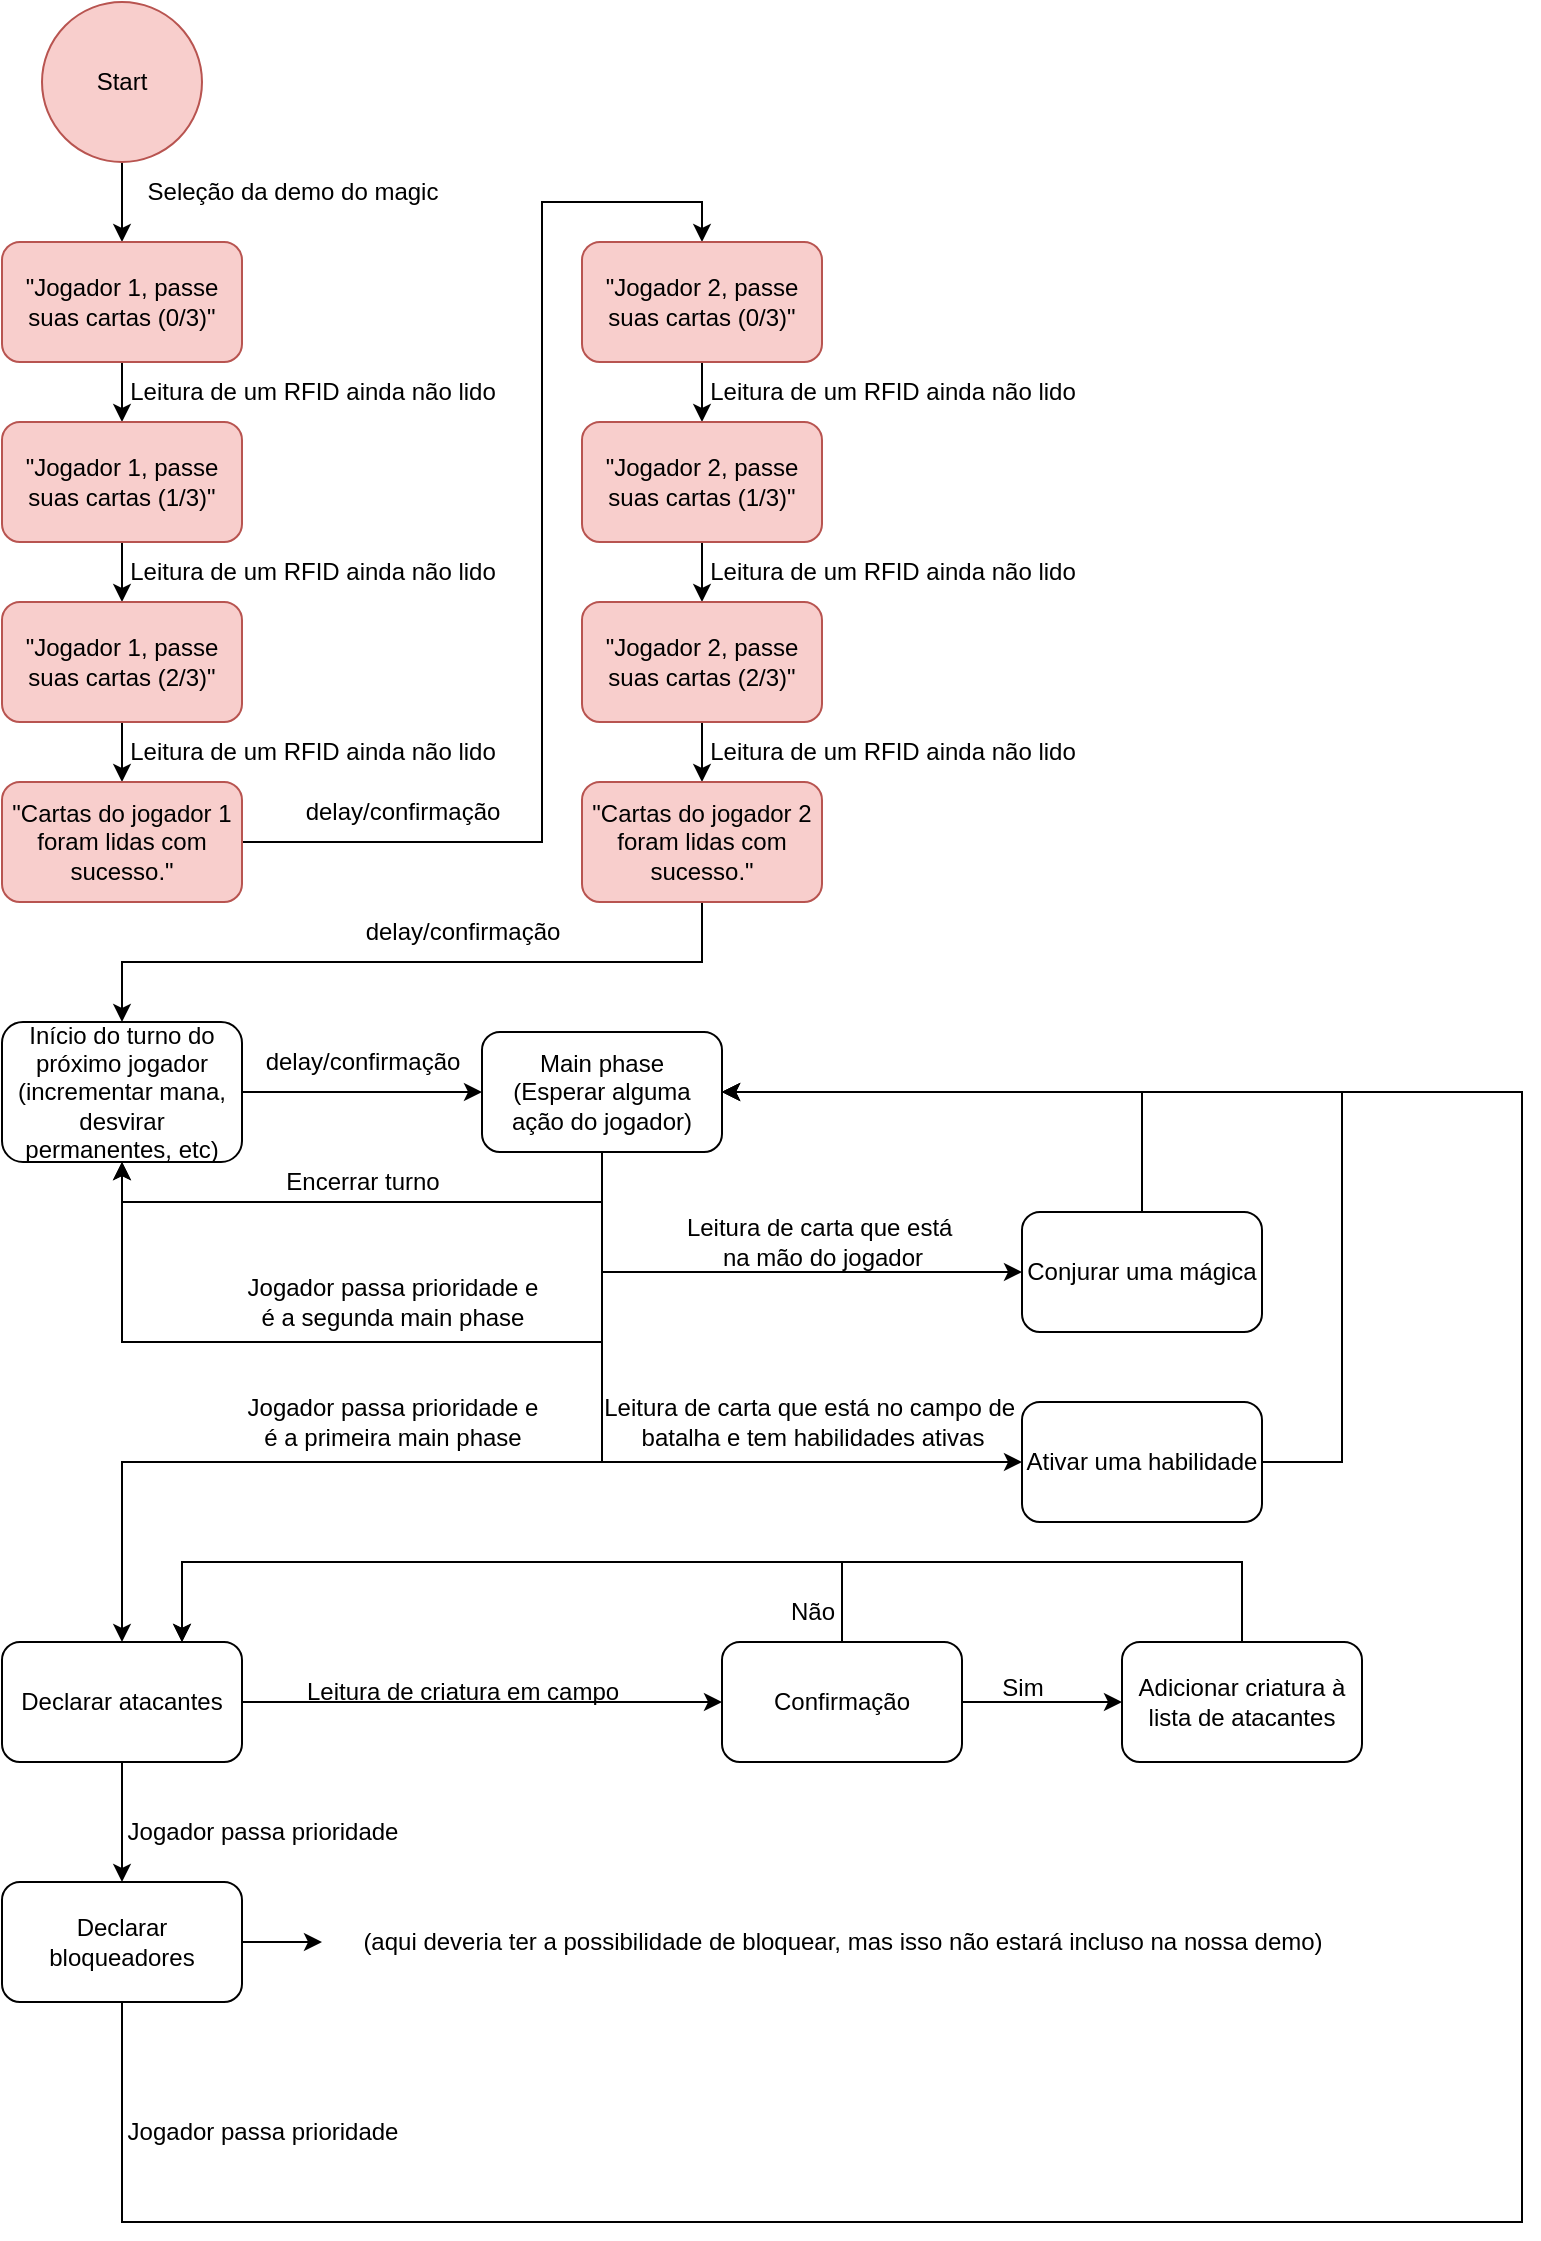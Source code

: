 <mxfile version="27.1.5">
  <diagram id="C5RBs43oDa-KdzZeNtuy" name="Page-1">
    <mxGraphModel dx="1426" dy="793" grid="1" gridSize="10" guides="1" tooltips="1" connect="1" arrows="1" fold="1" page="1" pageScale="1" pageWidth="827" pageHeight="1169" math="0" shadow="0">
      <root>
        <mxCell id="WIyWlLk6GJQsqaUBKTNV-0" />
        <mxCell id="WIyWlLk6GJQsqaUBKTNV-1" parent="WIyWlLk6GJQsqaUBKTNV-0" />
        <mxCell id="U-rhy0H6Ldnbkr2NM6ow-2" style="edgeStyle=orthogonalEdgeStyle;rounded=0;orthogonalLoop=1;jettySize=auto;html=1;entryX=0.5;entryY=0;entryDx=0;entryDy=0;" edge="1" parent="WIyWlLk6GJQsqaUBKTNV-1" source="U-rhy0H6Ldnbkr2NM6ow-0" target="U-rhy0H6Ldnbkr2NM6ow-1">
          <mxGeometry relative="1" as="geometry" />
        </mxCell>
        <mxCell id="U-rhy0H6Ldnbkr2NM6ow-0" value="Start" style="ellipse;whiteSpace=wrap;html=1;aspect=fixed;fillColor=#f8cecc;strokeColor=#b85450;" vertex="1" parent="WIyWlLk6GJQsqaUBKTNV-1">
          <mxGeometry x="70" y="30" width="80" height="80" as="geometry" />
        </mxCell>
        <mxCell id="U-rhy0H6Ldnbkr2NM6ow-7" style="edgeStyle=orthogonalEdgeStyle;rounded=0;orthogonalLoop=1;jettySize=auto;html=1;entryX=0.5;entryY=0;entryDx=0;entryDy=0;" edge="1" parent="WIyWlLk6GJQsqaUBKTNV-1" source="U-rhy0H6Ldnbkr2NM6ow-1" target="U-rhy0H6Ldnbkr2NM6ow-5">
          <mxGeometry relative="1" as="geometry" />
        </mxCell>
        <mxCell id="U-rhy0H6Ldnbkr2NM6ow-1" value="&quot;Jogador 1, passe suas cartas (0/3)&quot;" style="rounded=1;whiteSpace=wrap;html=1;fillColor=#f8cecc;strokeColor=#b85450;" vertex="1" parent="WIyWlLk6GJQsqaUBKTNV-1">
          <mxGeometry x="50" y="150" width="120" height="60" as="geometry" />
        </mxCell>
        <mxCell id="U-rhy0H6Ldnbkr2NM6ow-3" value="Seleção da demo do magic" style="text;html=1;align=center;verticalAlign=middle;resizable=0;points=[];autosize=1;strokeColor=none;fillColor=none;" vertex="1" parent="WIyWlLk6GJQsqaUBKTNV-1">
          <mxGeometry x="110" y="110" width="170" height="30" as="geometry" />
        </mxCell>
        <mxCell id="U-rhy0H6Ldnbkr2NM6ow-8" style="edgeStyle=orthogonalEdgeStyle;rounded=0;orthogonalLoop=1;jettySize=auto;html=1;entryX=0.5;entryY=0;entryDx=0;entryDy=0;" edge="1" parent="WIyWlLk6GJQsqaUBKTNV-1" source="U-rhy0H6Ldnbkr2NM6ow-5" target="U-rhy0H6Ldnbkr2NM6ow-6">
          <mxGeometry relative="1" as="geometry" />
        </mxCell>
        <mxCell id="U-rhy0H6Ldnbkr2NM6ow-5" value="&quot;Jogador 1, passe suas cartas (1/3)&quot;" style="rounded=1;whiteSpace=wrap;html=1;fillColor=#f8cecc;strokeColor=#b85450;" vertex="1" parent="WIyWlLk6GJQsqaUBKTNV-1">
          <mxGeometry x="50" y="240" width="120" height="60" as="geometry" />
        </mxCell>
        <mxCell id="U-rhy0H6Ldnbkr2NM6ow-13" style="edgeStyle=orthogonalEdgeStyle;rounded=0;orthogonalLoop=1;jettySize=auto;html=1;entryX=0.5;entryY=0;entryDx=0;entryDy=0;" edge="1" parent="WIyWlLk6GJQsqaUBKTNV-1" source="U-rhy0H6Ldnbkr2NM6ow-6" target="U-rhy0H6Ldnbkr2NM6ow-12">
          <mxGeometry relative="1" as="geometry" />
        </mxCell>
        <mxCell id="U-rhy0H6Ldnbkr2NM6ow-6" value="&quot;Jogador 1, passe suas cartas (2/3)&quot;" style="rounded=1;whiteSpace=wrap;html=1;fillColor=#f8cecc;strokeColor=#b85450;" vertex="1" parent="WIyWlLk6GJQsqaUBKTNV-1">
          <mxGeometry x="50" y="330" width="120" height="60" as="geometry" />
        </mxCell>
        <mxCell id="U-rhy0H6Ldnbkr2NM6ow-9" value="Leitura de um RFID ainda não lido" style="text;html=1;align=center;verticalAlign=middle;resizable=0;points=[];autosize=1;strokeColor=none;fillColor=none;" vertex="1" parent="WIyWlLk6GJQsqaUBKTNV-1">
          <mxGeometry x="100" y="210" width="210" height="30" as="geometry" />
        </mxCell>
        <mxCell id="U-rhy0H6Ldnbkr2NM6ow-11" value="Leitura de um RFID ainda não lido" style="text;html=1;align=center;verticalAlign=middle;resizable=0;points=[];autosize=1;strokeColor=none;fillColor=none;" vertex="1" parent="WIyWlLk6GJQsqaUBKTNV-1">
          <mxGeometry x="100" y="300" width="210" height="30" as="geometry" />
        </mxCell>
        <mxCell id="U-rhy0H6Ldnbkr2NM6ow-25" style="edgeStyle=orthogonalEdgeStyle;rounded=0;orthogonalLoop=1;jettySize=auto;html=1;entryX=0.5;entryY=0;entryDx=0;entryDy=0;" edge="1" parent="WIyWlLk6GJQsqaUBKTNV-1" source="U-rhy0H6Ldnbkr2NM6ow-12" target="U-rhy0H6Ldnbkr2NM6ow-16">
          <mxGeometry relative="1" as="geometry">
            <Array as="points">
              <mxPoint x="320" y="450" />
              <mxPoint x="320" y="130" />
              <mxPoint x="400" y="130" />
            </Array>
          </mxGeometry>
        </mxCell>
        <mxCell id="U-rhy0H6Ldnbkr2NM6ow-12" value="&quot;Cartas do jogador 1 foram lidas com sucesso.&quot;" style="rounded=1;whiteSpace=wrap;html=1;fillColor=#f8cecc;strokeColor=#b85450;" vertex="1" parent="WIyWlLk6GJQsqaUBKTNV-1">
          <mxGeometry x="50" y="420" width="120" height="60" as="geometry" />
        </mxCell>
        <mxCell id="U-rhy0H6Ldnbkr2NM6ow-14" value="Leitura de um RFID ainda não lido" style="text;html=1;align=center;verticalAlign=middle;resizable=0;points=[];autosize=1;strokeColor=none;fillColor=none;" vertex="1" parent="WIyWlLk6GJQsqaUBKTNV-1">
          <mxGeometry x="100" y="390" width="210" height="30" as="geometry" />
        </mxCell>
        <mxCell id="U-rhy0H6Ldnbkr2NM6ow-15" style="edgeStyle=orthogonalEdgeStyle;rounded=0;orthogonalLoop=1;jettySize=auto;html=1;entryX=0.5;entryY=0;entryDx=0;entryDy=0;" edge="1" parent="WIyWlLk6GJQsqaUBKTNV-1" source="U-rhy0H6Ldnbkr2NM6ow-16" target="U-rhy0H6Ldnbkr2NM6ow-18">
          <mxGeometry relative="1" as="geometry" />
        </mxCell>
        <mxCell id="U-rhy0H6Ldnbkr2NM6ow-16" value="&quot;Jogador 2, passe suas cartas (0/3)&quot;" style="rounded=1;whiteSpace=wrap;html=1;fillColor=#f8cecc;strokeColor=#b85450;" vertex="1" parent="WIyWlLk6GJQsqaUBKTNV-1">
          <mxGeometry x="340" y="150" width="120" height="60" as="geometry" />
        </mxCell>
        <mxCell id="U-rhy0H6Ldnbkr2NM6ow-17" style="edgeStyle=orthogonalEdgeStyle;rounded=0;orthogonalLoop=1;jettySize=auto;html=1;entryX=0.5;entryY=0;entryDx=0;entryDy=0;" edge="1" parent="WIyWlLk6GJQsqaUBKTNV-1" source="U-rhy0H6Ldnbkr2NM6ow-18" target="U-rhy0H6Ldnbkr2NM6ow-20">
          <mxGeometry relative="1" as="geometry" />
        </mxCell>
        <mxCell id="U-rhy0H6Ldnbkr2NM6ow-18" value="&quot;Jogador 2, passe suas cartas (1/3)&quot;" style="rounded=1;whiteSpace=wrap;html=1;fillColor=#f8cecc;strokeColor=#b85450;" vertex="1" parent="WIyWlLk6GJQsqaUBKTNV-1">
          <mxGeometry x="340" y="240" width="120" height="60" as="geometry" />
        </mxCell>
        <mxCell id="U-rhy0H6Ldnbkr2NM6ow-19" style="edgeStyle=orthogonalEdgeStyle;rounded=0;orthogonalLoop=1;jettySize=auto;html=1;entryX=0.5;entryY=0;entryDx=0;entryDy=0;" edge="1" parent="WIyWlLk6GJQsqaUBKTNV-1" source="U-rhy0H6Ldnbkr2NM6ow-20" target="U-rhy0H6Ldnbkr2NM6ow-23">
          <mxGeometry relative="1" as="geometry" />
        </mxCell>
        <mxCell id="U-rhy0H6Ldnbkr2NM6ow-20" value="&quot;Jogador 2, passe suas cartas (2/3)&quot;" style="rounded=1;whiteSpace=wrap;html=1;fillColor=#f8cecc;strokeColor=#b85450;" vertex="1" parent="WIyWlLk6GJQsqaUBKTNV-1">
          <mxGeometry x="340" y="330" width="120" height="60" as="geometry" />
        </mxCell>
        <mxCell id="U-rhy0H6Ldnbkr2NM6ow-21" value="Leitura de um RFID ainda não lido" style="text;html=1;align=center;verticalAlign=middle;resizable=0;points=[];autosize=1;strokeColor=none;fillColor=none;" vertex="1" parent="WIyWlLk6GJQsqaUBKTNV-1">
          <mxGeometry x="390" y="210" width="210" height="30" as="geometry" />
        </mxCell>
        <mxCell id="U-rhy0H6Ldnbkr2NM6ow-22" value="Leitura de um RFID ainda não lido" style="text;html=1;align=center;verticalAlign=middle;resizable=0;points=[];autosize=1;strokeColor=none;fillColor=none;" vertex="1" parent="WIyWlLk6GJQsqaUBKTNV-1">
          <mxGeometry x="390" y="300" width="210" height="30" as="geometry" />
        </mxCell>
        <mxCell id="U-rhy0H6Ldnbkr2NM6ow-28" style="edgeStyle=orthogonalEdgeStyle;rounded=0;orthogonalLoop=1;jettySize=auto;html=1;entryX=0.5;entryY=0;entryDx=0;entryDy=0;" edge="1" parent="WIyWlLk6GJQsqaUBKTNV-1" source="U-rhy0H6Ldnbkr2NM6ow-23" target="U-rhy0H6Ldnbkr2NM6ow-27">
          <mxGeometry relative="1" as="geometry">
            <Array as="points">
              <mxPoint x="400" y="510" />
              <mxPoint x="110" y="510" />
            </Array>
          </mxGeometry>
        </mxCell>
        <mxCell id="U-rhy0H6Ldnbkr2NM6ow-23" value="&quot;Cartas do jogador 2 foram lidas com sucesso.&quot;" style="rounded=1;whiteSpace=wrap;html=1;fillColor=#f8cecc;strokeColor=#b85450;" vertex="1" parent="WIyWlLk6GJQsqaUBKTNV-1">
          <mxGeometry x="340" y="420" width="120" height="60" as="geometry" />
        </mxCell>
        <mxCell id="U-rhy0H6Ldnbkr2NM6ow-24" value="Leitura de um RFID ainda não lido" style="text;html=1;align=center;verticalAlign=middle;resizable=0;points=[];autosize=1;strokeColor=none;fillColor=none;" vertex="1" parent="WIyWlLk6GJQsqaUBKTNV-1">
          <mxGeometry x="390" y="390" width="210" height="30" as="geometry" />
        </mxCell>
        <mxCell id="U-rhy0H6Ldnbkr2NM6ow-26" value="delay/confirmação" style="text;html=1;align=center;verticalAlign=middle;resizable=0;points=[];autosize=1;strokeColor=none;fillColor=none;" vertex="1" parent="WIyWlLk6GJQsqaUBKTNV-1">
          <mxGeometry x="190" y="420" width="120" height="30" as="geometry" />
        </mxCell>
        <mxCell id="U-rhy0H6Ldnbkr2NM6ow-31" style="edgeStyle=orthogonalEdgeStyle;rounded=0;orthogonalLoop=1;jettySize=auto;html=1;entryX=0;entryY=0.5;entryDx=0;entryDy=0;" edge="1" parent="WIyWlLk6GJQsqaUBKTNV-1" source="U-rhy0H6Ldnbkr2NM6ow-27" target="U-rhy0H6Ldnbkr2NM6ow-30">
          <mxGeometry relative="1" as="geometry" />
        </mxCell>
        <mxCell id="U-rhy0H6Ldnbkr2NM6ow-27" value="Início do turno do próximo jogador&lt;div&gt;(incrementar mana, desvirar permanentes, etc)&lt;/div&gt;" style="rounded=1;whiteSpace=wrap;html=1;" vertex="1" parent="WIyWlLk6GJQsqaUBKTNV-1">
          <mxGeometry x="50" y="540" width="120" height="70" as="geometry" />
        </mxCell>
        <mxCell id="U-rhy0H6Ldnbkr2NM6ow-29" value="delay/confirmação" style="text;html=1;align=center;verticalAlign=middle;resizable=0;points=[];autosize=1;strokeColor=none;fillColor=none;" vertex="1" parent="WIyWlLk6GJQsqaUBKTNV-1">
          <mxGeometry x="220" y="480" width="120" height="30" as="geometry" />
        </mxCell>
        <mxCell id="U-rhy0H6Ldnbkr2NM6ow-34" style="edgeStyle=orthogonalEdgeStyle;rounded=0;orthogonalLoop=1;jettySize=auto;html=1;entryX=0.5;entryY=1;entryDx=0;entryDy=0;" edge="1" parent="WIyWlLk6GJQsqaUBKTNV-1" source="U-rhy0H6Ldnbkr2NM6ow-30" target="U-rhy0H6Ldnbkr2NM6ow-27">
          <mxGeometry relative="1" as="geometry">
            <Array as="points">
              <mxPoint x="350" y="630" />
              <mxPoint x="110" y="630" />
            </Array>
          </mxGeometry>
        </mxCell>
        <mxCell id="U-rhy0H6Ldnbkr2NM6ow-42" style="edgeStyle=orthogonalEdgeStyle;rounded=0;orthogonalLoop=1;jettySize=auto;html=1;entryX=0;entryY=0.5;entryDx=0;entryDy=0;" edge="1" parent="WIyWlLk6GJQsqaUBKTNV-1" source="U-rhy0H6Ldnbkr2NM6ow-30" target="U-rhy0H6Ldnbkr2NM6ow-37">
          <mxGeometry relative="1" as="geometry">
            <Array as="points">
              <mxPoint x="350" y="665" />
            </Array>
          </mxGeometry>
        </mxCell>
        <mxCell id="U-rhy0H6Ldnbkr2NM6ow-43" style="edgeStyle=orthogonalEdgeStyle;rounded=0;orthogonalLoop=1;jettySize=auto;html=1;entryX=0;entryY=0.5;entryDx=0;entryDy=0;" edge="1" parent="WIyWlLk6GJQsqaUBKTNV-1" source="U-rhy0H6Ldnbkr2NM6ow-30" target="U-rhy0H6Ldnbkr2NM6ow-39">
          <mxGeometry relative="1" as="geometry">
            <Array as="points">
              <mxPoint x="350" y="760" />
            </Array>
          </mxGeometry>
        </mxCell>
        <mxCell id="U-rhy0H6Ldnbkr2NM6ow-49" style="edgeStyle=orthogonalEdgeStyle;rounded=0;orthogonalLoop=1;jettySize=auto;html=1;entryX=0.5;entryY=0;entryDx=0;entryDy=0;" edge="1" parent="WIyWlLk6GJQsqaUBKTNV-1" source="U-rhy0H6Ldnbkr2NM6ow-30" target="U-rhy0H6Ldnbkr2NM6ow-51">
          <mxGeometry relative="1" as="geometry">
            <mxPoint x="170" y="760" as="targetPoint" />
            <Array as="points">
              <mxPoint x="350" y="760" />
              <mxPoint x="110" y="760" />
            </Array>
          </mxGeometry>
        </mxCell>
        <mxCell id="U-rhy0H6Ldnbkr2NM6ow-56" style="edgeStyle=orthogonalEdgeStyle;rounded=0;orthogonalLoop=1;jettySize=auto;html=1;entryX=0.5;entryY=1;entryDx=0;entryDy=0;" edge="1" parent="WIyWlLk6GJQsqaUBKTNV-1" source="U-rhy0H6Ldnbkr2NM6ow-30" target="U-rhy0H6Ldnbkr2NM6ow-27">
          <mxGeometry relative="1" as="geometry">
            <Array as="points">
              <mxPoint x="350" y="700" />
              <mxPoint x="110" y="700" />
            </Array>
          </mxGeometry>
        </mxCell>
        <mxCell id="U-rhy0H6Ldnbkr2NM6ow-30" value="Main phase&lt;br&gt;(Esperar alguma ação do jogador)" style="rounded=1;whiteSpace=wrap;html=1;" vertex="1" parent="WIyWlLk6GJQsqaUBKTNV-1">
          <mxGeometry x="290" y="545" width="120" height="60" as="geometry" />
        </mxCell>
        <mxCell id="U-rhy0H6Ldnbkr2NM6ow-32" value="delay/confirmação" style="text;html=1;align=center;verticalAlign=middle;resizable=0;points=[];autosize=1;strokeColor=none;fillColor=none;" vertex="1" parent="WIyWlLk6GJQsqaUBKTNV-1">
          <mxGeometry x="170" y="545" width="120" height="30" as="geometry" />
        </mxCell>
        <mxCell id="U-rhy0H6Ldnbkr2NM6ow-35" value="Encerrar turno" style="text;html=1;align=center;verticalAlign=middle;resizable=0;points=[];autosize=1;strokeColor=none;fillColor=none;" vertex="1" parent="WIyWlLk6GJQsqaUBKTNV-1">
          <mxGeometry x="180" y="605" width="100" height="30" as="geometry" />
        </mxCell>
        <mxCell id="U-rhy0H6Ldnbkr2NM6ow-46" style="edgeStyle=orthogonalEdgeStyle;rounded=0;orthogonalLoop=1;jettySize=auto;html=1;entryX=1;entryY=0.5;entryDx=0;entryDy=0;" edge="1" parent="WIyWlLk6GJQsqaUBKTNV-1" source="U-rhy0H6Ldnbkr2NM6ow-37" target="U-rhy0H6Ldnbkr2NM6ow-30">
          <mxGeometry relative="1" as="geometry">
            <Array as="points">
              <mxPoint x="620" y="575" />
            </Array>
          </mxGeometry>
        </mxCell>
        <mxCell id="U-rhy0H6Ldnbkr2NM6ow-37" value="Conjurar uma mágica" style="rounded=1;whiteSpace=wrap;html=1;" vertex="1" parent="WIyWlLk6GJQsqaUBKTNV-1">
          <mxGeometry x="560" y="635" width="120" height="60" as="geometry" />
        </mxCell>
        <mxCell id="U-rhy0H6Ldnbkr2NM6ow-47" style="edgeStyle=orthogonalEdgeStyle;rounded=0;orthogonalLoop=1;jettySize=auto;html=1;entryX=1;entryY=0.5;entryDx=0;entryDy=0;" edge="1" parent="WIyWlLk6GJQsqaUBKTNV-1" source="U-rhy0H6Ldnbkr2NM6ow-39" target="U-rhy0H6Ldnbkr2NM6ow-30">
          <mxGeometry relative="1" as="geometry">
            <Array as="points">
              <mxPoint x="720" y="760" />
              <mxPoint x="720" y="575" />
            </Array>
          </mxGeometry>
        </mxCell>
        <mxCell id="U-rhy0H6Ldnbkr2NM6ow-39" value="Ativar uma habilidade" style="rounded=1;whiteSpace=wrap;html=1;" vertex="1" parent="WIyWlLk6GJQsqaUBKTNV-1">
          <mxGeometry x="560" y="730" width="120" height="60" as="geometry" />
        </mxCell>
        <mxCell id="U-rhy0H6Ldnbkr2NM6ow-44" value="Leitura de carta que está&amp;nbsp;&lt;div&gt;na mão do jogador&lt;/div&gt;" style="text;html=1;align=center;verticalAlign=middle;resizable=0;points=[];autosize=1;strokeColor=none;fillColor=none;" vertex="1" parent="WIyWlLk6GJQsqaUBKTNV-1">
          <mxGeometry x="380" y="630" width="160" height="40" as="geometry" />
        </mxCell>
        <mxCell id="U-rhy0H6Ldnbkr2NM6ow-45" value="Leitura de carta que está&amp;nbsp;&lt;span style=&quot;background-color: transparent; color: light-dark(rgb(0, 0, 0), rgb(255, 255, 255));&quot;&gt;no campo de&amp;nbsp;&lt;/span&gt;&lt;div&gt;&lt;span style=&quot;background-color: transparent; color: light-dark(rgb(0, 0, 0), rgb(255, 255, 255));&quot;&gt;batalha e tem habilidades ativas&lt;/span&gt;&lt;/div&gt;" style="text;html=1;align=center;verticalAlign=middle;resizable=0;points=[];autosize=1;strokeColor=none;fillColor=none;" vertex="1" parent="WIyWlLk6GJQsqaUBKTNV-1">
          <mxGeometry x="340" y="720" width="230" height="40" as="geometry" />
        </mxCell>
        <mxCell id="U-rhy0H6Ldnbkr2NM6ow-50" value="Jogador passa prioridade e&lt;div&gt;é a primeira main phase&lt;/div&gt;" style="text;html=1;align=center;verticalAlign=middle;resizable=0;points=[];autosize=1;strokeColor=none;fillColor=none;" vertex="1" parent="WIyWlLk6GJQsqaUBKTNV-1">
          <mxGeometry x="160" y="720" width="170" height="40" as="geometry" />
        </mxCell>
        <mxCell id="U-rhy0H6Ldnbkr2NM6ow-54" style="edgeStyle=orthogonalEdgeStyle;rounded=0;orthogonalLoop=1;jettySize=auto;html=1;entryX=0.5;entryY=0;entryDx=0;entryDy=0;" edge="1" parent="WIyWlLk6GJQsqaUBKTNV-1" source="U-rhy0H6Ldnbkr2NM6ow-51" target="U-rhy0H6Ldnbkr2NM6ow-52">
          <mxGeometry relative="1" as="geometry" />
        </mxCell>
        <mxCell id="U-rhy0H6Ldnbkr2NM6ow-61" style="edgeStyle=orthogonalEdgeStyle;rounded=0;orthogonalLoop=1;jettySize=auto;html=1;entryX=0;entryY=0.5;entryDx=0;entryDy=0;" edge="1" parent="WIyWlLk6GJQsqaUBKTNV-1" source="U-rhy0H6Ldnbkr2NM6ow-51" target="U-rhy0H6Ldnbkr2NM6ow-60">
          <mxGeometry relative="1" as="geometry" />
        </mxCell>
        <mxCell id="U-rhy0H6Ldnbkr2NM6ow-51" value="Declarar atacantes" style="rounded=1;whiteSpace=wrap;html=1;" vertex="1" parent="WIyWlLk6GJQsqaUBKTNV-1">
          <mxGeometry x="50" y="850" width="120" height="60" as="geometry" />
        </mxCell>
        <mxCell id="U-rhy0H6Ldnbkr2NM6ow-55" style="edgeStyle=orthogonalEdgeStyle;rounded=0;orthogonalLoop=1;jettySize=auto;html=1;entryX=1;entryY=0.5;entryDx=0;entryDy=0;" edge="1" parent="WIyWlLk6GJQsqaUBKTNV-1" source="U-rhy0H6Ldnbkr2NM6ow-52" target="U-rhy0H6Ldnbkr2NM6ow-30">
          <mxGeometry relative="1" as="geometry">
            <Array as="points">
              <mxPoint x="110" y="1140" />
              <mxPoint x="810" y="1140" />
              <mxPoint x="810" y="575" />
            </Array>
          </mxGeometry>
        </mxCell>
        <mxCell id="U-rhy0H6Ldnbkr2NM6ow-71" style="edgeStyle=orthogonalEdgeStyle;rounded=0;orthogonalLoop=1;jettySize=auto;html=1;" edge="1" parent="WIyWlLk6GJQsqaUBKTNV-1" source="U-rhy0H6Ldnbkr2NM6ow-52">
          <mxGeometry relative="1" as="geometry">
            <mxPoint x="210" y="1000" as="targetPoint" />
          </mxGeometry>
        </mxCell>
        <mxCell id="U-rhy0H6Ldnbkr2NM6ow-52" value="Declarar bloqueadores" style="rounded=1;whiteSpace=wrap;html=1;" vertex="1" parent="WIyWlLk6GJQsqaUBKTNV-1">
          <mxGeometry x="50" y="970" width="120" height="60" as="geometry" />
        </mxCell>
        <mxCell id="U-rhy0H6Ldnbkr2NM6ow-57" value="Jogador passa prioridade e&lt;div&gt;é a segunda main phase&lt;/div&gt;" style="text;html=1;align=center;verticalAlign=middle;resizable=0;points=[];autosize=1;strokeColor=none;fillColor=none;" vertex="1" parent="WIyWlLk6GJQsqaUBKTNV-1">
          <mxGeometry x="160" y="660" width="170" height="40" as="geometry" />
        </mxCell>
        <mxCell id="U-rhy0H6Ldnbkr2NM6ow-59" value="Jogador passa prioridade" style="text;html=1;align=center;verticalAlign=middle;resizable=0;points=[];autosize=1;strokeColor=none;fillColor=none;" vertex="1" parent="WIyWlLk6GJQsqaUBKTNV-1">
          <mxGeometry x="100" y="930" width="160" height="30" as="geometry" />
        </mxCell>
        <mxCell id="U-rhy0H6Ldnbkr2NM6ow-62" style="edgeStyle=orthogonalEdgeStyle;rounded=0;orthogonalLoop=1;jettySize=auto;html=1;entryX=0.75;entryY=0;entryDx=0;entryDy=0;" edge="1" parent="WIyWlLk6GJQsqaUBKTNV-1" source="U-rhy0H6Ldnbkr2NM6ow-60" target="U-rhy0H6Ldnbkr2NM6ow-51">
          <mxGeometry relative="1" as="geometry">
            <Array as="points">
              <mxPoint x="470" y="810" />
              <mxPoint x="140" y="810" />
            </Array>
          </mxGeometry>
        </mxCell>
        <mxCell id="U-rhy0H6Ldnbkr2NM6ow-66" value="" style="edgeStyle=orthogonalEdgeStyle;rounded=0;orthogonalLoop=1;jettySize=auto;html=1;" edge="1" parent="WIyWlLk6GJQsqaUBKTNV-1" source="U-rhy0H6Ldnbkr2NM6ow-60" target="U-rhy0H6Ldnbkr2NM6ow-65">
          <mxGeometry relative="1" as="geometry" />
        </mxCell>
        <mxCell id="U-rhy0H6Ldnbkr2NM6ow-60" value="Confirmação" style="rounded=1;whiteSpace=wrap;html=1;" vertex="1" parent="WIyWlLk6GJQsqaUBKTNV-1">
          <mxGeometry x="410" y="850" width="120" height="60" as="geometry" />
        </mxCell>
        <mxCell id="U-rhy0H6Ldnbkr2NM6ow-63" value="Leitura de criatura em campo" style="text;html=1;align=center;verticalAlign=middle;resizable=0;points=[];autosize=1;strokeColor=none;fillColor=none;" vertex="1" parent="WIyWlLk6GJQsqaUBKTNV-1">
          <mxGeometry x="190" y="860" width="180" height="30" as="geometry" />
        </mxCell>
        <mxCell id="U-rhy0H6Ldnbkr2NM6ow-64" value="Não" style="text;html=1;align=center;verticalAlign=middle;resizable=0;points=[];autosize=1;strokeColor=none;fillColor=none;" vertex="1" parent="WIyWlLk6GJQsqaUBKTNV-1">
          <mxGeometry x="430" y="820" width="50" height="30" as="geometry" />
        </mxCell>
        <mxCell id="U-rhy0H6Ldnbkr2NM6ow-68" style="edgeStyle=orthogonalEdgeStyle;rounded=0;orthogonalLoop=1;jettySize=auto;html=1;entryX=0.75;entryY=0;entryDx=0;entryDy=0;" edge="1" parent="WIyWlLk6GJQsqaUBKTNV-1" source="U-rhy0H6Ldnbkr2NM6ow-65" target="U-rhy0H6Ldnbkr2NM6ow-51">
          <mxGeometry relative="1" as="geometry">
            <Array as="points">
              <mxPoint x="670" y="810" />
              <mxPoint x="140" y="810" />
            </Array>
          </mxGeometry>
        </mxCell>
        <mxCell id="U-rhy0H6Ldnbkr2NM6ow-65" value="Adicionar criatura à lista de atacantes" style="whiteSpace=wrap;html=1;rounded=1;" vertex="1" parent="WIyWlLk6GJQsqaUBKTNV-1">
          <mxGeometry x="610" y="850" width="120" height="60" as="geometry" />
        </mxCell>
        <mxCell id="U-rhy0H6Ldnbkr2NM6ow-67" value="Sim" style="text;html=1;align=center;verticalAlign=middle;resizable=0;points=[];autosize=1;strokeColor=none;fillColor=none;" vertex="1" parent="WIyWlLk6GJQsqaUBKTNV-1">
          <mxGeometry x="540" y="858" width="40" height="30" as="geometry" />
        </mxCell>
        <mxCell id="U-rhy0H6Ldnbkr2NM6ow-69" value="Jogador passa prioridade" style="text;html=1;align=center;verticalAlign=middle;resizable=0;points=[];autosize=1;strokeColor=none;fillColor=none;" vertex="1" parent="WIyWlLk6GJQsqaUBKTNV-1">
          <mxGeometry x="100" y="1080" width="160" height="30" as="geometry" />
        </mxCell>
        <mxCell id="U-rhy0H6Ldnbkr2NM6ow-70" value="(aqui deveria ter a possibilidade de bloquear, mas isso não estará incluso na nossa demo)" style="text;html=1;align=center;verticalAlign=middle;resizable=0;points=[];autosize=1;strokeColor=none;fillColor=none;" vertex="1" parent="WIyWlLk6GJQsqaUBKTNV-1">
          <mxGeometry x="220" y="985" width="500" height="30" as="geometry" />
        </mxCell>
      </root>
    </mxGraphModel>
  </diagram>
</mxfile>
